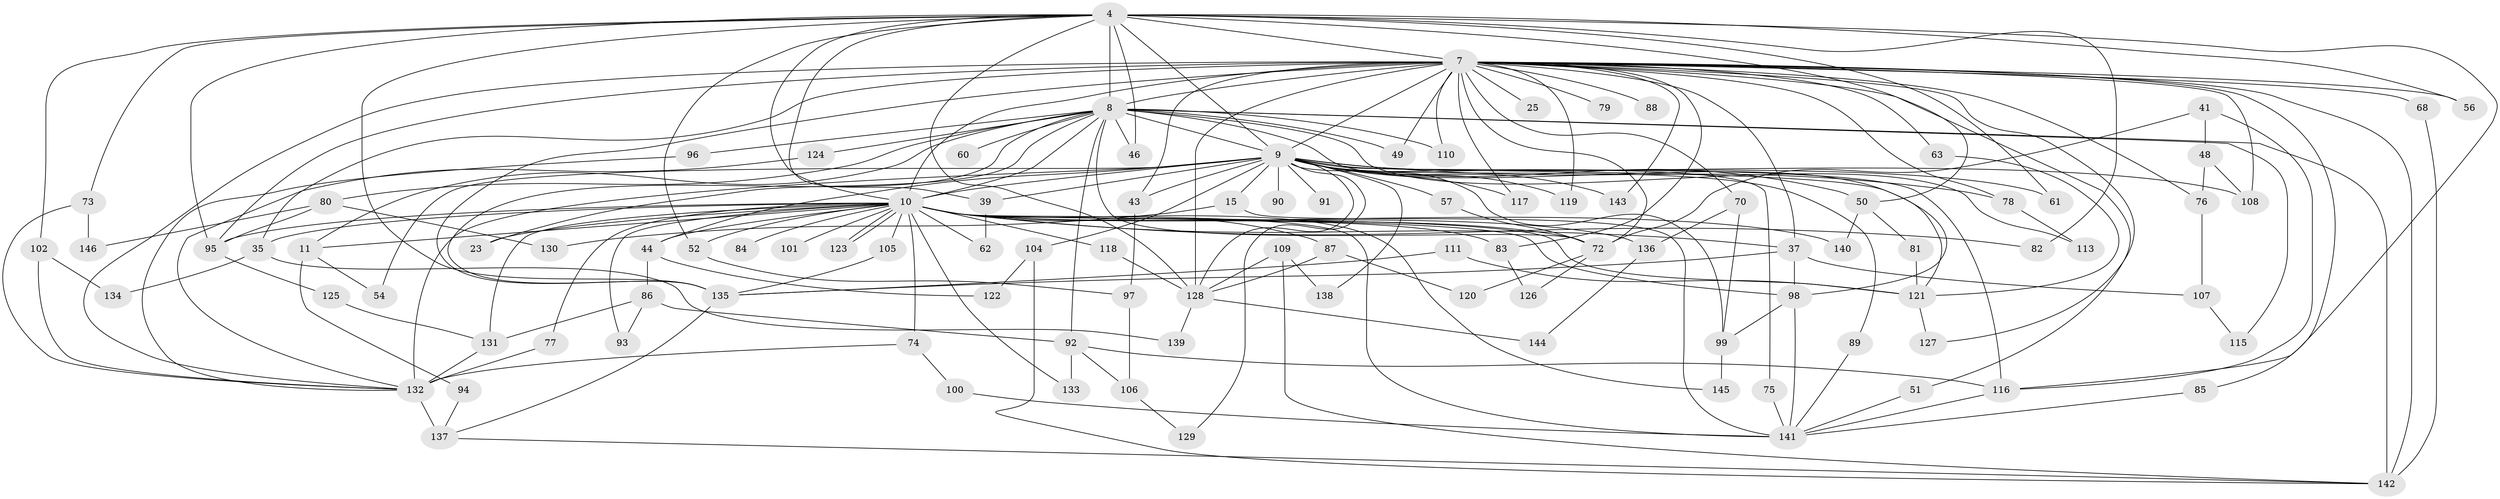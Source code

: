 // original degree distribution, {30: 0.00684931506849315, 19: 0.00684931506849315, 15: 0.00684931506849315, 16: 0.00684931506849315, 34: 0.00684931506849315, 28: 0.00684931506849315, 25: 0.00684931506849315, 18: 0.00684931506849315, 23: 0.00684931506849315, 27: 0.00684931506849315, 4: 0.1232876712328767, 8: 0.00684931506849315, 6: 0.0273972602739726, 3: 0.1917808219178082, 5: 0.04794520547945205, 2: 0.5068493150684932, 7: 0.0273972602739726}
// Generated by graph-tools (version 1.1) at 2025/48/03/04/25 21:48:23]
// undirected, 102 vertices, 205 edges
graph export_dot {
graph [start="1"]
  node [color=gray90,style=filled];
  4 [super="+3"];
  7 [super="+5"];
  8 [super="+2"];
  9 [super="+6"];
  10 [super="+1"];
  11;
  15;
  23;
  25;
  35;
  37 [super="+34+27"];
  39;
  41;
  43 [super="+17"];
  44;
  46;
  48;
  49;
  50;
  51;
  52;
  54;
  56;
  57;
  60;
  61;
  62;
  63;
  68 [super="+66"];
  70;
  72 [super="+33+58+65"];
  73;
  74;
  75;
  76;
  77;
  78;
  79;
  80;
  81;
  82;
  83;
  84 [super="+28"];
  85;
  86;
  87;
  88;
  89;
  90;
  91;
  92;
  93;
  94;
  95 [super="+40+45"];
  96;
  97;
  98 [super="+12+67"];
  99 [super="+18+69"];
  100;
  101;
  102;
  104;
  105;
  106;
  107;
  108 [super="+29"];
  109;
  110;
  111;
  113;
  115;
  116 [super="+22"];
  117 [super="+36"];
  118;
  119;
  120;
  121 [super="+53+13"];
  122;
  123;
  124;
  125;
  126;
  127;
  128 [super="+64+55+71"];
  129;
  130;
  131 [super="+14"];
  132 [super="+24+112"];
  133;
  134;
  135 [super="+114"];
  136;
  137 [super="+42+59"];
  138;
  139;
  140;
  141 [super="+21+26"];
  142 [super="+32+103"];
  143;
  144;
  145;
  146;
  4 -- 7 [weight=4];
  4 -- 8 [weight=4];
  4 -- 9 [weight=4];
  4 -- 10 [weight=4];
  4 -- 50;
  4 -- 56;
  4 -- 61;
  4 -- 73;
  4 -- 82;
  4 -- 102;
  4 -- 39;
  4 -- 46;
  4 -- 52;
  4 -- 116;
  4 -- 95;
  4 -- 128;
  4 -- 135;
  7 -- 8 [weight=4];
  7 -- 9 [weight=4];
  7 -- 10 [weight=4];
  7 -- 25 [weight=2];
  7 -- 37 [weight=3];
  7 -- 63;
  7 -- 68 [weight=2];
  7 -- 70;
  7 -- 72 [weight=2];
  7 -- 79 [weight=2];
  7 -- 85;
  7 -- 88 [weight=2];
  7 -- 108 [weight=2];
  7 -- 110;
  7 -- 119;
  7 -- 76;
  7 -- 78;
  7 -- 143;
  7 -- 83;
  7 -- 35;
  7 -- 49;
  7 -- 51;
  7 -- 117;
  7 -- 56;
  7 -- 127;
  7 -- 43;
  7 -- 132;
  7 -- 142 [weight=2];
  7 -- 95;
  7 -- 128 [weight=4];
  7 -- 135;
  8 -- 9 [weight=4];
  8 -- 10 [weight=4];
  8 -- 11;
  8 -- 23;
  8 -- 60 [weight=2];
  8 -- 80;
  8 -- 92;
  8 -- 96;
  8 -- 110;
  8 -- 115;
  8 -- 46;
  8 -- 49;
  8 -- 113;
  8 -- 124;
  8 -- 98;
  8 -- 72 [weight=2];
  8 -- 142 [weight=2];
  8 -- 135;
  9 -- 10 [weight=4];
  9 -- 15 [weight=2];
  9 -- 54;
  9 -- 57;
  9 -- 75;
  9 -- 89;
  9 -- 90 [weight=2];
  9 -- 117 [weight=2];
  9 -- 129;
  9 -- 138;
  9 -- 99 [weight=2];
  9 -- 78;
  9 -- 143;
  9 -- 91;
  9 -- 39;
  9 -- 104;
  9 -- 43;
  9 -- 44;
  9 -- 108;
  9 -- 50;
  9 -- 119;
  9 -- 61;
  9 -- 132 [weight=4];
  9 -- 116;
  9 -- 128;
  9 -- 121;
  10 -- 35;
  10 -- 74;
  10 -- 83;
  10 -- 93;
  10 -- 98 [weight=3];
  10 -- 101 [weight=2];
  10 -- 118;
  10 -- 123;
  10 -- 123;
  10 -- 136;
  10 -- 140;
  10 -- 145;
  10 -- 84 [weight=3];
  10 -- 11;
  10 -- 77;
  10 -- 82;
  10 -- 23;
  10 -- 87;
  10 -- 133;
  10 -- 105;
  10 -- 44;
  10 -- 52;
  10 -- 62;
  10 -- 131 [weight=2];
  10 -- 72;
  10 -- 37;
  10 -- 141 [weight=2];
  10 -- 95 [weight=2];
  10 -- 121 [weight=2];
  11 -- 54;
  11 -- 94;
  15 -- 130;
  15 -- 141;
  35 -- 134;
  35 -- 139;
  37 -- 107;
  37 -- 98;
  37 -- 135;
  39 -- 62;
  41 -- 48;
  41 -- 72;
  41 -- 116;
  43 -- 97;
  44 -- 86;
  44 -- 122;
  48 -- 76;
  48 -- 108;
  50 -- 81;
  50 -- 140;
  51 -- 141;
  52 -- 97;
  57 -- 72;
  63 -- 121;
  68 -- 142;
  70 -- 136;
  70 -- 99;
  72 -- 120;
  72 -- 126;
  73 -- 146;
  73 -- 132;
  74 -- 100;
  74 -- 132;
  75 -- 141;
  76 -- 107;
  77 -- 132;
  78 -- 113;
  80 -- 130;
  80 -- 146;
  80 -- 95;
  81 -- 121;
  83 -- 126;
  85 -- 141;
  86 -- 92;
  86 -- 93;
  86 -- 131;
  87 -- 120;
  87 -- 128;
  89 -- 141;
  92 -- 106;
  92 -- 116;
  92 -- 133;
  94 -- 137;
  95 -- 125;
  96 -- 132;
  97 -- 106;
  98 -- 99 [weight=2];
  98 -- 141;
  99 -- 145;
  100 -- 141;
  102 -- 134;
  102 -- 132;
  104 -- 122;
  104 -- 142;
  105 -- 135;
  106 -- 129;
  107 -- 115;
  109 -- 138;
  109 -- 142;
  109 -- 128;
  111 -- 121;
  111 -- 135;
  116 -- 141;
  118 -- 128;
  121 -- 127;
  124 -- 132;
  125 -- 131;
  128 -- 144;
  128 -- 139;
  131 -- 132 [weight=2];
  132 -- 137 [weight=3];
  135 -- 137;
  136 -- 144;
  137 -- 142;
}

